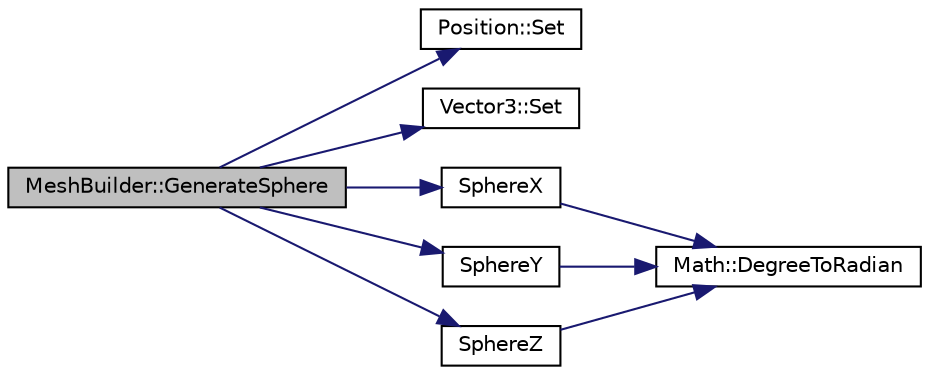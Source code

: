 digraph "MeshBuilder::GenerateSphere"
{
  bgcolor="transparent";
  edge [fontname="Helvetica",fontsize="10",labelfontname="Helvetica",labelfontsize="10"];
  node [fontname="Helvetica",fontsize="10",shape=record];
  rankdir="LR";
  Node1 [label="MeshBuilder::GenerateSphere",height=0.2,width=0.4,color="black", fillcolor="grey75", style="filled", fontcolor="black"];
  Node1 -> Node2 [color="midnightblue",fontsize="10",style="solid",fontname="Helvetica"];
  Node2 [label="Position::Set",height=0.2,width=0.4,color="black",URL="$structPosition.html#a2919b2441baf7a2f799791d65a1cfc15"];
  Node1 -> Node3 [color="midnightblue",fontsize="10",style="solid",fontname="Helvetica"];
  Node3 [label="Vector3::Set",height=0.2,width=0.4,color="black",URL="$structVector3.html#a9c25d604bd52b162cfcb56302ef032bb",tooltip="Set the elements of this vector. "];
  Node1 -> Node4 [color="midnightblue",fontsize="10",style="solid",fontname="Helvetica"];
  Node4 [label="SphereX",height=0.2,width=0.4,color="black",URL="$MeshBuilder_8cpp.html#aef75a362a1bdb0980ed4abcf8241da69"];
  Node4 -> Node5 [color="midnightblue",fontsize="10",style="solid",fontname="Helvetica"];
  Node5 [label="Math::DegreeToRadian",height=0.2,width=0.4,color="black",URL="$namespaceMath.html#ac04b987cc6c574a059e68cb58f58c09a",tooltip="Converts from degrees to radians. "];
  Node1 -> Node6 [color="midnightblue",fontsize="10",style="solid",fontname="Helvetica"];
  Node6 [label="SphereY",height=0.2,width=0.4,color="black",URL="$MeshBuilder_8cpp.html#af7655f1bbe33f114c8c2457bb80d8d56"];
  Node6 -> Node5 [color="midnightblue",fontsize="10",style="solid",fontname="Helvetica"];
  Node1 -> Node7 [color="midnightblue",fontsize="10",style="solid",fontname="Helvetica"];
  Node7 [label="SphereZ",height=0.2,width=0.4,color="black",URL="$MeshBuilder_8cpp.html#a635e807e82196e114ec59993fe28838a"];
  Node7 -> Node5 [color="midnightblue",fontsize="10",style="solid",fontname="Helvetica"];
}
